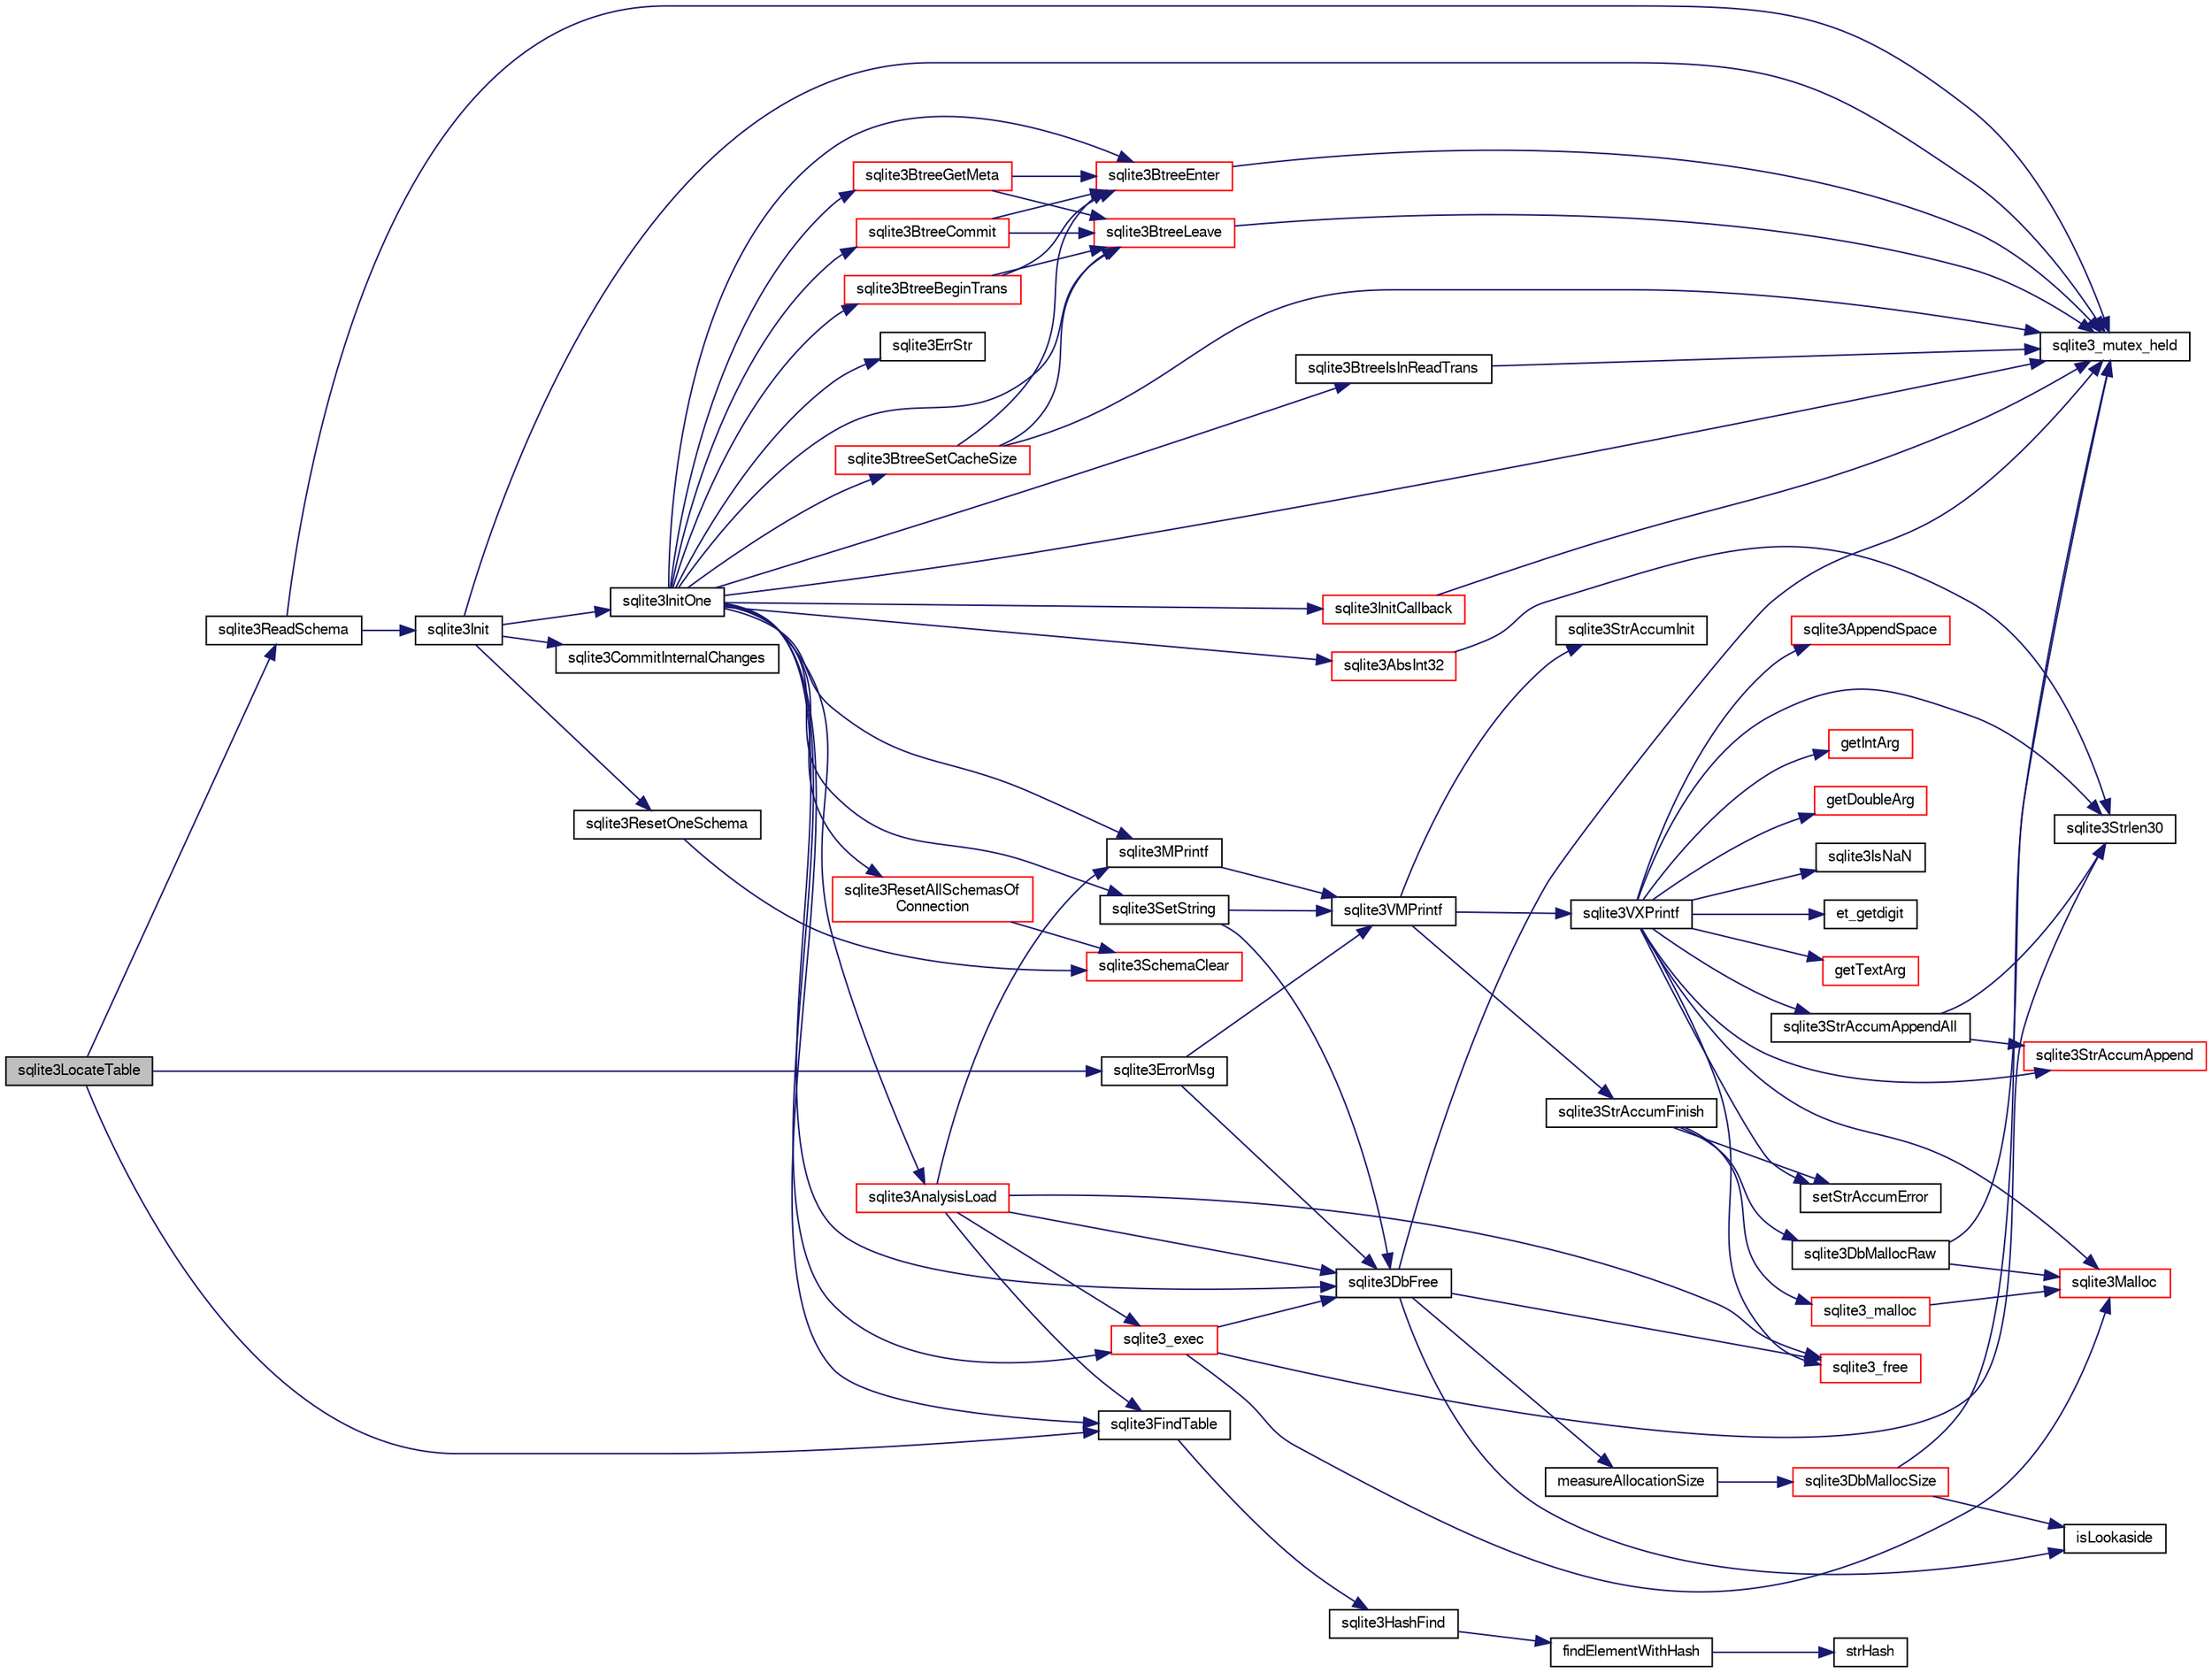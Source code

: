 digraph "sqlite3LocateTable"
{
  edge [fontname="FreeSans",fontsize="10",labelfontname="FreeSans",labelfontsize="10"];
  node [fontname="FreeSans",fontsize="10",shape=record];
  rankdir="LR";
  Node577386 [label="sqlite3LocateTable",height=0.2,width=0.4,color="black", fillcolor="grey75", style="filled", fontcolor="black"];
  Node577386 -> Node577387 [color="midnightblue",fontsize="10",style="solid",fontname="FreeSans"];
  Node577387 [label="sqlite3ReadSchema",height=0.2,width=0.4,color="black", fillcolor="white", style="filled",URL="$sqlite3_8c.html#ac41a97f30334f7d35b2b5713097eca90"];
  Node577387 -> Node577388 [color="midnightblue",fontsize="10",style="solid",fontname="FreeSans"];
  Node577388 [label="sqlite3_mutex_held",height=0.2,width=0.4,color="black", fillcolor="white", style="filled",URL="$sqlite3_8c.html#acf77da68932b6bc163c5e68547ecc3e7"];
  Node577387 -> Node577389 [color="midnightblue",fontsize="10",style="solid",fontname="FreeSans"];
  Node577389 [label="sqlite3Init",height=0.2,width=0.4,color="black", fillcolor="white", style="filled",URL="$sqlite3_8c.html#aed74e3dc765631a833f522f425ff5a48"];
  Node577389 -> Node577388 [color="midnightblue",fontsize="10",style="solid",fontname="FreeSans"];
  Node577389 -> Node577390 [color="midnightblue",fontsize="10",style="solid",fontname="FreeSans"];
  Node577390 [label="sqlite3InitOne",height=0.2,width=0.4,color="black", fillcolor="white", style="filled",URL="$sqlite3_8c.html#ac4318b25df65269906b0379251fe9b85"];
  Node577390 -> Node577388 [color="midnightblue",fontsize="10",style="solid",fontname="FreeSans"];
  Node577390 -> Node577391 [color="midnightblue",fontsize="10",style="solid",fontname="FreeSans"];
  Node577391 [label="sqlite3InitCallback",height=0.2,width=0.4,color="red", fillcolor="white", style="filled",URL="$sqlite3_8c.html#a5183ff3c8b5311c7332250013ee018b3"];
  Node577391 -> Node577388 [color="midnightblue",fontsize="10",style="solid",fontname="FreeSans"];
  Node577390 -> Node577724 [color="midnightblue",fontsize="10",style="solid",fontname="FreeSans"];
  Node577724 [label="sqlite3FindTable",height=0.2,width=0.4,color="black", fillcolor="white", style="filled",URL="$sqlite3_8c.html#afa51dbee6173bf3a8a3df76b07cea789"];
  Node577724 -> Node577723 [color="midnightblue",fontsize="10",style="solid",fontname="FreeSans"];
  Node577723 [label="sqlite3HashFind",height=0.2,width=0.4,color="black", fillcolor="white", style="filled",URL="$sqlite3_8c.html#a8ca124229470a66b4c9c141ded48e2aa"];
  Node577723 -> Node577714 [color="midnightblue",fontsize="10",style="solid",fontname="FreeSans"];
  Node577714 [label="findElementWithHash",height=0.2,width=0.4,color="black", fillcolor="white", style="filled",URL="$sqlite3_8c.html#a75c0f574fa5d51702434c6e980d57d7f"];
  Node577714 -> Node577715 [color="midnightblue",fontsize="10",style="solid",fontname="FreeSans"];
  Node577715 [label="strHash",height=0.2,width=0.4,color="black", fillcolor="white", style="filled",URL="$sqlite3_8c.html#ad7193605dadc27cf291d54e15bdd011d"];
  Node577390 -> Node577685 [color="midnightblue",fontsize="10",style="solid",fontname="FreeSans"];
  Node577685 [label="sqlite3BtreeEnter",height=0.2,width=0.4,color="red", fillcolor="white", style="filled",URL="$sqlite3_8c.html#afa05d700ca373993fe6b0525b867feff"];
  Node577685 -> Node577388 [color="midnightblue",fontsize="10",style="solid",fontname="FreeSans"];
  Node577390 -> Node578292 [color="midnightblue",fontsize="10",style="solid",fontname="FreeSans"];
  Node578292 [label="sqlite3BtreeIsInReadTrans",height=0.2,width=0.4,color="black", fillcolor="white", style="filled",URL="$sqlite3_8c.html#a042d03b5e23a171bdb511e326a06b663"];
  Node578292 -> Node577388 [color="midnightblue",fontsize="10",style="solid",fontname="FreeSans"];
  Node577390 -> Node578078 [color="midnightblue",fontsize="10",style="solid",fontname="FreeSans"];
  Node578078 [label="sqlite3BtreeBeginTrans",height=0.2,width=0.4,color="red", fillcolor="white", style="filled",URL="$sqlite3_8c.html#a52d6706df15c67c22aa7d0e290c16bf5"];
  Node578078 -> Node577685 [color="midnightblue",fontsize="10",style="solid",fontname="FreeSans"];
  Node578078 -> Node577693 [color="midnightblue",fontsize="10",style="solid",fontname="FreeSans"];
  Node577693 [label="sqlite3BtreeLeave",height=0.2,width=0.4,color="red", fillcolor="white", style="filled",URL="$sqlite3_8c.html#a460e4f89d1aeef4b4d334cfe8165da89"];
  Node577693 -> Node577388 [color="midnightblue",fontsize="10",style="solid",fontname="FreeSans"];
  Node577390 -> Node577393 [color="midnightblue",fontsize="10",style="solid",fontname="FreeSans"];
  Node577393 [label="sqlite3SetString",height=0.2,width=0.4,color="black", fillcolor="white", style="filled",URL="$sqlite3_8c.html#aad368822484a1ceae010a829e27454ae"];
  Node577393 -> Node577394 [color="midnightblue",fontsize="10",style="solid",fontname="FreeSans"];
  Node577394 [label="sqlite3VMPrintf",height=0.2,width=0.4,color="black", fillcolor="white", style="filled",URL="$sqlite3_8c.html#a05535d0982ef06fbc2ee8195ebbae689"];
  Node577394 -> Node577395 [color="midnightblue",fontsize="10",style="solid",fontname="FreeSans"];
  Node577395 [label="sqlite3StrAccumInit",height=0.2,width=0.4,color="black", fillcolor="white", style="filled",URL="$sqlite3_8c.html#aabf95e113b9d54d519cd15a56215f560"];
  Node577394 -> Node577396 [color="midnightblue",fontsize="10",style="solid",fontname="FreeSans"];
  Node577396 [label="sqlite3VXPrintf",height=0.2,width=0.4,color="black", fillcolor="white", style="filled",URL="$sqlite3_8c.html#a63c25806c9bd4a2b76f9a0eb232c6bde"];
  Node577396 -> Node577397 [color="midnightblue",fontsize="10",style="solid",fontname="FreeSans"];
  Node577397 [label="sqlite3StrAccumAppend",height=0.2,width=0.4,color="red", fillcolor="white", style="filled",URL="$sqlite3_8c.html#a56664fa33def33c5a5245b623441d5e0"];
  Node577396 -> Node577669 [color="midnightblue",fontsize="10",style="solid",fontname="FreeSans"];
  Node577669 [label="getIntArg",height=0.2,width=0.4,color="red", fillcolor="white", style="filled",URL="$sqlite3_8c.html#abff258963dbd9205fb299851a64c67be"];
  Node577396 -> Node577414 [color="midnightblue",fontsize="10",style="solid",fontname="FreeSans"];
  Node577414 [label="sqlite3Malloc",height=0.2,width=0.4,color="red", fillcolor="white", style="filled",URL="$sqlite3_8c.html#a361a2eaa846b1885f123abe46f5d8b2b"];
  Node577396 -> Node577400 [color="midnightblue",fontsize="10",style="solid",fontname="FreeSans"];
  Node577400 [label="setStrAccumError",height=0.2,width=0.4,color="black", fillcolor="white", style="filled",URL="$sqlite3_8c.html#a3dc479a1fc8ba1ab8edfe51f8a0b102c"];
  Node577396 -> Node577670 [color="midnightblue",fontsize="10",style="solid",fontname="FreeSans"];
  Node577670 [label="getDoubleArg",height=0.2,width=0.4,color="red", fillcolor="white", style="filled",URL="$sqlite3_8c.html#a1cf25120072c85bd261983b24c12c3d9"];
  Node577396 -> Node577563 [color="midnightblue",fontsize="10",style="solid",fontname="FreeSans"];
  Node577563 [label="sqlite3IsNaN",height=0.2,width=0.4,color="black", fillcolor="white", style="filled",URL="$sqlite3_8c.html#aed4d78203877c3486765ccbc7feebb50"];
  Node577396 -> Node577481 [color="midnightblue",fontsize="10",style="solid",fontname="FreeSans"];
  Node577481 [label="sqlite3Strlen30",height=0.2,width=0.4,color="black", fillcolor="white", style="filled",URL="$sqlite3_8c.html#a3dcd80ba41f1a308193dee74857b62a7"];
  Node577396 -> Node577671 [color="midnightblue",fontsize="10",style="solid",fontname="FreeSans"];
  Node577671 [label="et_getdigit",height=0.2,width=0.4,color="black", fillcolor="white", style="filled",URL="$sqlite3_8c.html#a40c5a308749ad07cc2397a53e081bff0"];
  Node577396 -> Node577672 [color="midnightblue",fontsize="10",style="solid",fontname="FreeSans"];
  Node577672 [label="getTextArg",height=0.2,width=0.4,color="red", fillcolor="white", style="filled",URL="$sqlite3_8c.html#afbb41850423ef20071cefaab0431e04d"];
  Node577396 -> Node577673 [color="midnightblue",fontsize="10",style="solid",fontname="FreeSans"];
  Node577673 [label="sqlite3StrAccumAppendAll",height=0.2,width=0.4,color="black", fillcolor="white", style="filled",URL="$sqlite3_8c.html#acaf8f3e4f99a3c3a4a77e9c987547289"];
  Node577673 -> Node577397 [color="midnightblue",fontsize="10",style="solid",fontname="FreeSans"];
  Node577673 -> Node577481 [color="midnightblue",fontsize="10",style="solid",fontname="FreeSans"];
  Node577396 -> Node577674 [color="midnightblue",fontsize="10",style="solid",fontname="FreeSans"];
  Node577674 [label="sqlite3AppendSpace",height=0.2,width=0.4,color="red", fillcolor="white", style="filled",URL="$sqlite3_8c.html#aefd38a5afc0020d4a93855c3ee7c63a8"];
  Node577396 -> Node577407 [color="midnightblue",fontsize="10",style="solid",fontname="FreeSans"];
  Node577407 [label="sqlite3_free",height=0.2,width=0.4,color="red", fillcolor="white", style="filled",URL="$sqlite3_8c.html#a6552349e36a8a691af5487999ab09519"];
  Node577394 -> Node577445 [color="midnightblue",fontsize="10",style="solid",fontname="FreeSans"];
  Node577445 [label="sqlite3StrAccumFinish",height=0.2,width=0.4,color="black", fillcolor="white", style="filled",URL="$sqlite3_8c.html#adb7f26b10ac1b847db6f000ef4c2e2ba"];
  Node577445 -> Node577413 [color="midnightblue",fontsize="10",style="solid",fontname="FreeSans"];
  Node577413 [label="sqlite3DbMallocRaw",height=0.2,width=0.4,color="black", fillcolor="white", style="filled",URL="$sqlite3_8c.html#abbe8be0cf7175e11ddc3e2218fad924e"];
  Node577413 -> Node577388 [color="midnightblue",fontsize="10",style="solid",fontname="FreeSans"];
  Node577413 -> Node577414 [color="midnightblue",fontsize="10",style="solid",fontname="FreeSans"];
  Node577445 -> Node577446 [color="midnightblue",fontsize="10",style="solid",fontname="FreeSans"];
  Node577446 [label="sqlite3_malloc",height=0.2,width=0.4,color="red", fillcolor="white", style="filled",URL="$sqlite3_8c.html#ac79dba55fc32b6a840cf5a9769bce7cd"];
  Node577446 -> Node577414 [color="midnightblue",fontsize="10",style="solid",fontname="FreeSans"];
  Node577445 -> Node577400 [color="midnightblue",fontsize="10",style="solid",fontname="FreeSans"];
  Node577393 -> Node577402 [color="midnightblue",fontsize="10",style="solid",fontname="FreeSans"];
  Node577402 [label="sqlite3DbFree",height=0.2,width=0.4,color="black", fillcolor="white", style="filled",URL="$sqlite3_8c.html#ac70ab821a6607b4a1b909582dc37a069"];
  Node577402 -> Node577388 [color="midnightblue",fontsize="10",style="solid",fontname="FreeSans"];
  Node577402 -> Node577403 [color="midnightblue",fontsize="10",style="solid",fontname="FreeSans"];
  Node577403 [label="measureAllocationSize",height=0.2,width=0.4,color="black", fillcolor="white", style="filled",URL="$sqlite3_8c.html#a45731e644a22fdb756e2b6337224217a"];
  Node577403 -> Node577404 [color="midnightblue",fontsize="10",style="solid",fontname="FreeSans"];
  Node577404 [label="sqlite3DbMallocSize",height=0.2,width=0.4,color="red", fillcolor="white", style="filled",URL="$sqlite3_8c.html#aa397e5a8a03495203a0767abf0a71f86"];
  Node577404 -> Node577388 [color="midnightblue",fontsize="10",style="solid",fontname="FreeSans"];
  Node577404 -> Node577406 [color="midnightblue",fontsize="10",style="solid",fontname="FreeSans"];
  Node577406 [label="isLookaside",height=0.2,width=0.4,color="black", fillcolor="white", style="filled",URL="$sqlite3_8c.html#a770fa05ff9717b75e16f4d968a77b897"];
  Node577402 -> Node577406 [color="midnightblue",fontsize="10",style="solid",fontname="FreeSans"];
  Node577402 -> Node577407 [color="midnightblue",fontsize="10",style="solid",fontname="FreeSans"];
  Node577390 -> Node578032 [color="midnightblue",fontsize="10",style="solid",fontname="FreeSans"];
  Node578032 [label="sqlite3ErrStr",height=0.2,width=0.4,color="black", fillcolor="white", style="filled",URL="$sqlite3_8c.html#ab289afae24fa83e42f3d78b3b7e91793"];
  Node577390 -> Node578101 [color="midnightblue",fontsize="10",style="solid",fontname="FreeSans"];
  Node578101 [label="sqlite3BtreeGetMeta",height=0.2,width=0.4,color="red", fillcolor="white", style="filled",URL="$sqlite3_8c.html#aa1124ad3e3ee4dada2aa96eebd4e9c9a"];
  Node578101 -> Node577685 [color="midnightblue",fontsize="10",style="solid",fontname="FreeSans"];
  Node578101 -> Node577693 [color="midnightblue",fontsize="10",style="solid",fontname="FreeSans"];
  Node577390 -> Node577973 [color="midnightblue",fontsize="10",style="solid",fontname="FreeSans"];
  Node577973 [label="sqlite3AbsInt32",height=0.2,width=0.4,color="red", fillcolor="white", style="filled",URL="$sqlite3_8c.html#a8fdd09f2c6e36df943b6b6092ac0dcbf"];
  Node577973 -> Node577481 [color="midnightblue",fontsize="10",style="solid",fontname="FreeSans"];
  Node577390 -> Node578344 [color="midnightblue",fontsize="10",style="solid",fontname="FreeSans"];
  Node578344 [label="sqlite3BtreeSetCacheSize",height=0.2,width=0.4,color="red", fillcolor="white", style="filled",URL="$sqlite3_8c.html#ac64a997f50ee2fe50f1d2d87aef61364"];
  Node578344 -> Node577388 [color="midnightblue",fontsize="10",style="solid",fontname="FreeSans"];
  Node578344 -> Node577685 [color="midnightblue",fontsize="10",style="solid",fontname="FreeSans"];
  Node578344 -> Node577693 [color="midnightblue",fontsize="10",style="solid",fontname="FreeSans"];
  Node577390 -> Node577657 [color="midnightblue",fontsize="10",style="solid",fontname="FreeSans"];
  Node577657 [label="sqlite3MPrintf",height=0.2,width=0.4,color="black", fillcolor="white", style="filled",URL="$sqlite3_8c.html#a208ef0df84e9778778804a19af03efea"];
  Node577657 -> Node577394 [color="midnightblue",fontsize="10",style="solid",fontname="FreeSans"];
  Node577390 -> Node578221 [color="midnightblue",fontsize="10",style="solid",fontname="FreeSans"];
  Node578221 [label="sqlite3_exec",height=0.2,width=0.4,color="red", fillcolor="white", style="filled",URL="$sqlite3_8c.html#a97487ec8150e0bcc8fa392ab8f0e24db"];
  Node578221 -> Node577402 [color="midnightblue",fontsize="10",style="solid",fontname="FreeSans"];
  Node578221 -> Node577481 [color="midnightblue",fontsize="10",style="solid",fontname="FreeSans"];
  Node578221 -> Node577414 [color="midnightblue",fontsize="10",style="solid",fontname="FreeSans"];
  Node577390 -> Node577402 [color="midnightblue",fontsize="10",style="solid",fontname="FreeSans"];
  Node577390 -> Node578240 [color="midnightblue",fontsize="10",style="solid",fontname="FreeSans"];
  Node578240 [label="sqlite3AnalysisLoad",height=0.2,width=0.4,color="red", fillcolor="white", style="filled",URL="$sqlite3_8c.html#a48a2301c27e1d3d68708b9b8761b5a01"];
  Node578240 -> Node577724 [color="midnightblue",fontsize="10",style="solid",fontname="FreeSans"];
  Node578240 -> Node577657 [color="midnightblue",fontsize="10",style="solid",fontname="FreeSans"];
  Node578240 -> Node578221 [color="midnightblue",fontsize="10",style="solid",fontname="FreeSans"];
  Node578240 -> Node577402 [color="midnightblue",fontsize="10",style="solid",fontname="FreeSans"];
  Node578240 -> Node577407 [color="midnightblue",fontsize="10",style="solid",fontname="FreeSans"];
  Node577390 -> Node577945 [color="midnightblue",fontsize="10",style="solid",fontname="FreeSans"];
  Node577945 [label="sqlite3ResetAllSchemasOf\lConnection",height=0.2,width=0.4,color="red", fillcolor="white", style="filled",URL="$sqlite3_8c.html#a2fc0d7e9d7e688a2a81ea4775dd12e33"];
  Node577945 -> Node577946 [color="midnightblue",fontsize="10",style="solid",fontname="FreeSans"];
  Node577946 [label="sqlite3SchemaClear",height=0.2,width=0.4,color="red", fillcolor="white", style="filled",URL="$sqlite3_8c.html#a927c603430267e42c56ab38ca221322a"];
  Node577390 -> Node578285 [color="midnightblue",fontsize="10",style="solid",fontname="FreeSans"];
  Node578285 [label="sqlite3BtreeCommit",height=0.2,width=0.4,color="red", fillcolor="white", style="filled",URL="$sqlite3_8c.html#a8e56ab314556935f9f73080147d26419"];
  Node578285 -> Node577685 [color="midnightblue",fontsize="10",style="solid",fontname="FreeSans"];
  Node578285 -> Node577693 [color="midnightblue",fontsize="10",style="solid",fontname="FreeSans"];
  Node577390 -> Node577693 [color="midnightblue",fontsize="10",style="solid",fontname="FreeSans"];
  Node577389 -> Node578102 [color="midnightblue",fontsize="10",style="solid",fontname="FreeSans"];
  Node578102 [label="sqlite3ResetOneSchema",height=0.2,width=0.4,color="black", fillcolor="white", style="filled",URL="$sqlite3_8c.html#aae32656cb46c5449ae7c53fc8aa27887"];
  Node578102 -> Node577946 [color="midnightblue",fontsize="10",style="solid",fontname="FreeSans"];
  Node577389 -> Node578018 [color="midnightblue",fontsize="10",style="solid",fontname="FreeSans"];
  Node578018 [label="sqlite3CommitInternalChanges",height=0.2,width=0.4,color="black", fillcolor="white", style="filled",URL="$sqlite3_8c.html#a1c26fb995a23591a1f6592d008e3e237"];
  Node577386 -> Node577724 [color="midnightblue",fontsize="10",style="solid",fontname="FreeSans"];
  Node577386 -> Node577702 [color="midnightblue",fontsize="10",style="solid",fontname="FreeSans"];
  Node577702 [label="sqlite3ErrorMsg",height=0.2,width=0.4,color="black", fillcolor="white", style="filled",URL="$sqlite3_8c.html#aee2798e173651adae0f9c85469f3457d"];
  Node577702 -> Node577394 [color="midnightblue",fontsize="10",style="solid",fontname="FreeSans"];
  Node577702 -> Node577402 [color="midnightblue",fontsize="10",style="solid",fontname="FreeSans"];
}
